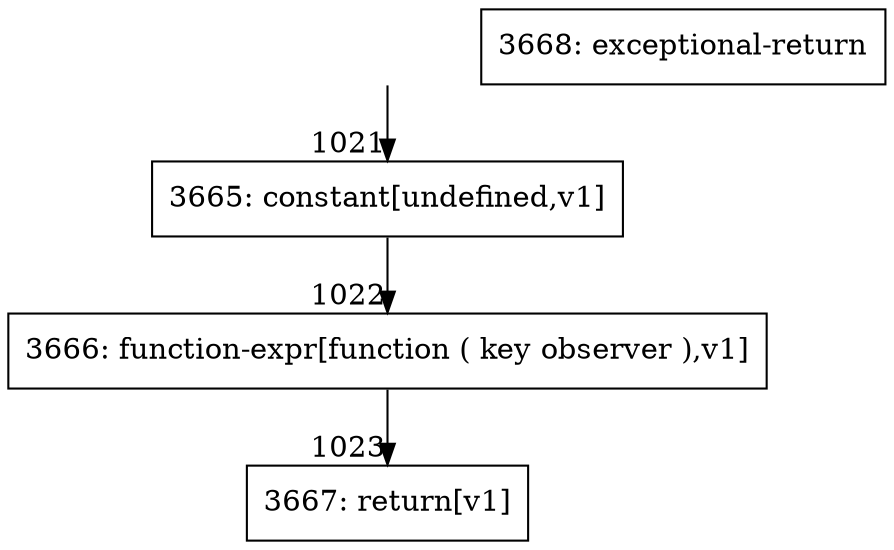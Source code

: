 digraph {
rankdir="TD"
BB_entry76[shape=none,label=""];
BB_entry76 -> BB1021 [tailport=s, headport=n, headlabel="    1021"]
BB1021 [shape=record label="{3665: constant[undefined,v1]}" ] 
BB1021 -> BB1022 [tailport=s, headport=n, headlabel="      1022"]
BB1022 [shape=record label="{3666: function-expr[function ( key observer ),v1]}" ] 
BB1022 -> BB1023 [tailport=s, headport=n, headlabel="      1023"]
BB1023 [shape=record label="{3667: return[v1]}" ] 
BB1024 [shape=record label="{3668: exceptional-return}" ] 
//#$~ 863
}
